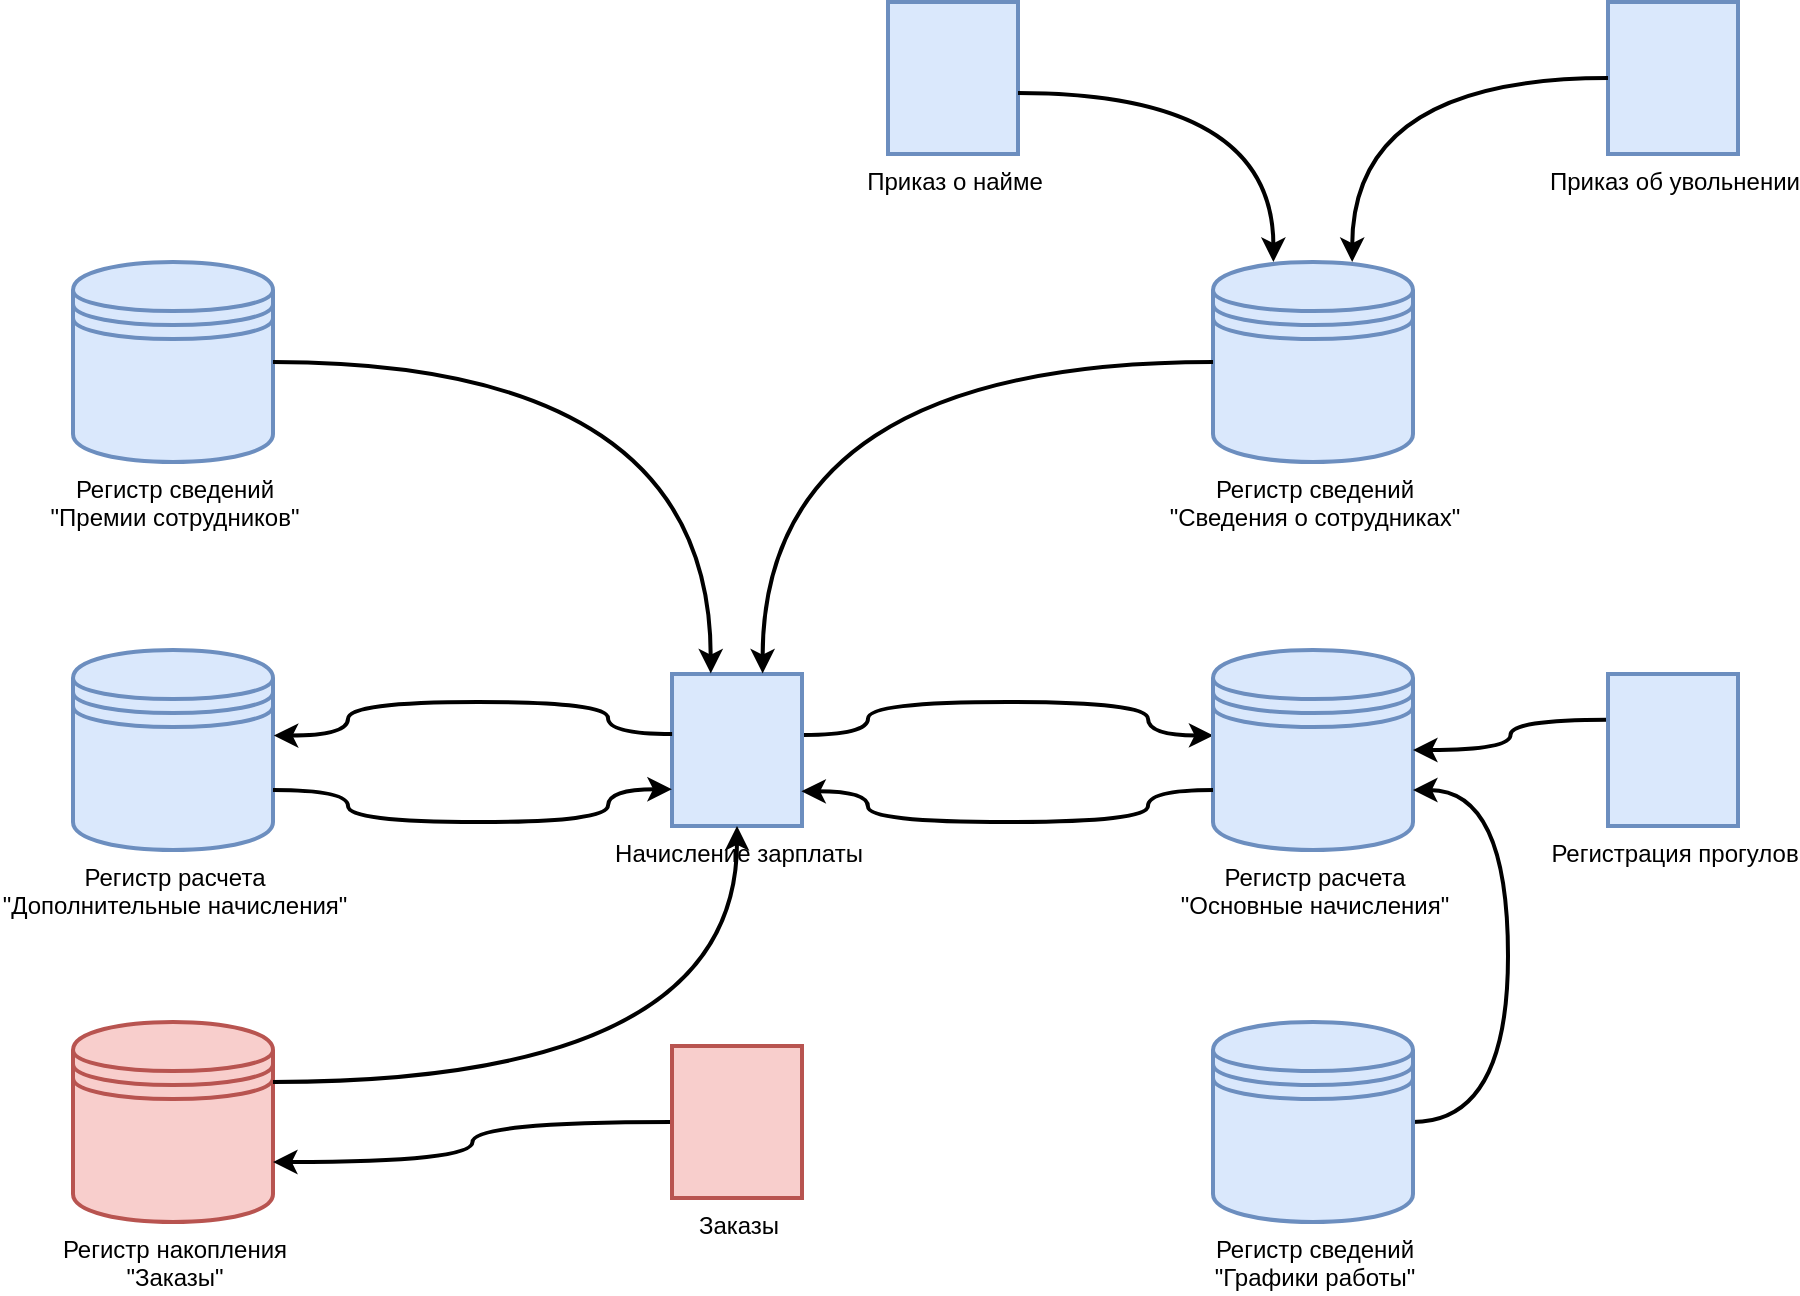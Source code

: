 <mxfile version="27.0.9">
  <diagram name="Логическая модель" id="EOc2jAA3Ew3FcaRW2oMH">
    <mxGraphModel dx="1426" dy="788" grid="1" gridSize="10" guides="1" tooltips="1" connect="1" arrows="1" fold="1" page="1" pageScale="1" pageWidth="1169" pageHeight="827" math="0" shadow="0">
      <root>
        <mxCell id="0" />
        <mxCell id="1" parent="0" />
        <mxCell id="c3WTYRBBogg5OO0L-fVW-19" style="edgeStyle=orthogonalEdgeStyle;rounded=1;orthogonalLoop=1;jettySize=auto;html=1;exitX=1.005;exitY=0.401;exitDx=0;exitDy=0;exitPerimeter=0;entryX=0.002;entryY=0.427;entryDx=0;entryDy=0;curved=1;strokeWidth=2;entryPerimeter=0;" edge="1" parent="1" source="c3WTYRBBogg5OO0L-fVW-1" target="c3WTYRBBogg5OO0L-fVW-10">
          <mxGeometry relative="1" as="geometry">
            <Array as="points">
              <mxPoint x="650" y="407" />
              <mxPoint x="650" y="390" />
              <mxPoint x="790" y="390" />
              <mxPoint x="790" y="407" />
            </Array>
          </mxGeometry>
        </mxCell>
        <mxCell id="c3WTYRBBogg5OO0L-fVW-1" value="Начисление зарплаты" style="shape=mxgraph.bpmn.data2;labelPosition=center;verticalLabelPosition=bottom;align=center;verticalAlign=top;size=15;html=1;fillColor=#dae8fc;strokeColor=#6c8ebf;strokeWidth=2;" vertex="1" parent="1">
          <mxGeometry x="552" y="376" width="65" height="76" as="geometry" />
        </mxCell>
        <mxCell id="c3WTYRBBogg5OO0L-fVW-2" value="Регистр сведений&lt;div&gt;&quot;Сведения о сотрудниках&quot;&lt;/div&gt;" style="shape=datastore;html=1;labelPosition=center;verticalLabelPosition=bottom;align=center;verticalAlign=top;fillColor=#dae8fc;strokeColor=#6c8ebf;strokeWidth=2;" vertex="1" parent="1">
          <mxGeometry x="822.5" y="170" width="100" height="100" as="geometry" />
        </mxCell>
        <mxCell id="c3WTYRBBogg5OO0L-fVW-3" value="Приказ об увольнении" style="shape=mxgraph.bpmn.data2;labelPosition=center;verticalLabelPosition=bottom;align=center;verticalAlign=top;size=15;html=1;fillColor=#dae8fc;strokeColor=#6c8ebf;strokeWidth=2;" vertex="1" parent="1">
          <mxGeometry x="1020" y="40" width="65" height="76" as="geometry" />
        </mxCell>
        <mxCell id="c3WTYRBBogg5OO0L-fVW-4" value="Приказ о найме" style="shape=mxgraph.bpmn.data2;labelPosition=center;verticalLabelPosition=bottom;align=center;verticalAlign=top;size=15;html=1;fillColor=#dae8fc;strokeColor=#6c8ebf;strokeWidth=2;" vertex="1" parent="1">
          <mxGeometry x="660" y="40" width="65" height="76" as="geometry" />
        </mxCell>
        <mxCell id="c3WTYRBBogg5OO0L-fVW-10" value="Регистр расчета&lt;div&gt;&quot;Основные начисления&quot;&lt;/div&gt;" style="shape=datastore;html=1;labelPosition=center;verticalLabelPosition=bottom;align=center;verticalAlign=top;fillColor=#dae8fc;strokeColor=#6c8ebf;strokeWidth=2;" vertex="1" parent="1">
          <mxGeometry x="822.5" y="364" width="100" height="100" as="geometry" />
        </mxCell>
        <mxCell id="c3WTYRBBogg5OO0L-fVW-21" style="edgeStyle=orthogonalEdgeStyle;rounded=0;orthogonalLoop=1;jettySize=auto;html=1;exitX=0;exitY=0.7;exitDx=0;exitDy=0;entryX=0.995;entryY=0.772;entryDx=0;entryDy=0;entryPerimeter=0;curved=1;strokeWidth=2;" edge="1" parent="1" source="c3WTYRBBogg5OO0L-fVW-10" target="c3WTYRBBogg5OO0L-fVW-1">
          <mxGeometry relative="1" as="geometry">
            <Array as="points">
              <mxPoint x="790" y="434" />
              <mxPoint x="790" y="450" />
              <mxPoint x="650" y="450" />
              <mxPoint x="650" y="435" />
            </Array>
          </mxGeometry>
        </mxCell>
        <mxCell id="c3WTYRBBogg5OO0L-fVW-22" value="Регистр расчета&lt;div&gt;&quot;Дополнительные начисления&quot;&lt;/div&gt;" style="shape=datastore;html=1;labelPosition=center;verticalLabelPosition=bottom;align=center;verticalAlign=top;fillColor=#dae8fc;strokeColor=#6c8ebf;strokeWidth=2;" vertex="1" parent="1">
          <mxGeometry x="252.5" y="364" width="100" height="100" as="geometry" />
        </mxCell>
        <mxCell id="c3WTYRBBogg5OO0L-fVW-26" style="edgeStyle=orthogonalEdgeStyle;rounded=0;orthogonalLoop=1;jettySize=auto;html=1;exitX=0.001;exitY=0.395;exitDx=0;exitDy=0;exitPerimeter=0;entryX=1.004;entryY=0.428;entryDx=0;entryDy=0;entryPerimeter=0;curved=1;strokeWidth=2;" edge="1" parent="1" source="c3WTYRBBogg5OO0L-fVW-1" target="c3WTYRBBogg5OO0L-fVW-22">
          <mxGeometry relative="1" as="geometry">
            <Array as="points">
              <mxPoint x="520" y="406" />
              <mxPoint x="520" y="390" />
              <mxPoint x="390" y="390" />
              <mxPoint x="390" y="407" />
            </Array>
          </mxGeometry>
        </mxCell>
        <mxCell id="c3WTYRBBogg5OO0L-fVW-27" style="edgeStyle=orthogonalEdgeStyle;rounded=0;orthogonalLoop=1;jettySize=auto;html=1;exitX=1;exitY=0.7;exitDx=0;exitDy=0;entryX=-0.001;entryY=0.758;entryDx=0;entryDy=0;entryPerimeter=0;curved=1;strokeWidth=2;" edge="1" parent="1" source="c3WTYRBBogg5OO0L-fVW-22" target="c3WTYRBBogg5OO0L-fVW-1">
          <mxGeometry relative="1" as="geometry">
            <Array as="points">
              <mxPoint x="390" y="434" />
              <mxPoint x="390" y="450" />
              <mxPoint x="520" y="450" />
              <mxPoint x="520" y="434" />
            </Array>
          </mxGeometry>
        </mxCell>
        <mxCell id="c3WTYRBBogg5OO0L-fVW-49" style="edgeStyle=orthogonalEdgeStyle;rounded=0;orthogonalLoop=1;jettySize=auto;html=1;exitX=0;exitY=0.301;exitDx=0;exitDy=0;exitPerimeter=0;entryX=1;entryY=0.5;entryDx=0;entryDy=0;strokeWidth=2;curved=1;" edge="1" parent="1" source="c3WTYRBBogg5OO0L-fVW-29" target="c3WTYRBBogg5OO0L-fVW-10">
          <mxGeometry relative="1" as="geometry" />
        </mxCell>
        <mxCell id="c3WTYRBBogg5OO0L-fVW-29" value="Регистрация прогулов" style="shape=mxgraph.bpmn.data2;labelPosition=center;verticalLabelPosition=bottom;align=center;verticalAlign=top;size=15;html=1;fillColor=#dae8fc;strokeColor=#6c8ebf;strokeWidth=2;" vertex="1" parent="1">
          <mxGeometry x="1020" y="376" width="65" height="76" as="geometry" />
        </mxCell>
        <mxCell id="c3WTYRBBogg5OO0L-fVW-31" value="Регистр накопления&lt;br&gt;&quot;Заказы&quot;" style="shape=datastore;html=1;labelPosition=center;verticalLabelPosition=bottom;align=center;verticalAlign=top;fillColor=#f8cecc;strokeColor=#b85450;strokeWidth=2;" vertex="1" parent="1">
          <mxGeometry x="252.5" y="550" width="100" height="100" as="geometry" />
        </mxCell>
        <mxCell id="c3WTYRBBogg5OO0L-fVW-51" style="edgeStyle=orthogonalEdgeStyle;rounded=0;orthogonalLoop=1;jettySize=auto;html=1;exitX=0;exitY=0.5;exitDx=0;exitDy=0;exitPerimeter=0;entryX=1;entryY=0.7;entryDx=0;entryDy=0;curved=1;strokeWidth=2;" edge="1" parent="1" source="c3WTYRBBogg5OO0L-fVW-32" target="c3WTYRBBogg5OO0L-fVW-31">
          <mxGeometry relative="1" as="geometry" />
        </mxCell>
        <mxCell id="c3WTYRBBogg5OO0L-fVW-32" value="Заказы" style="shape=mxgraph.bpmn.data2;labelPosition=center;verticalLabelPosition=bottom;align=center;verticalAlign=top;size=15;html=1;fillColor=#f8cecc;strokeColor=#b85450;strokeWidth=2;" vertex="1" parent="1">
          <mxGeometry x="552" y="562" width="65" height="76" as="geometry" />
        </mxCell>
        <mxCell id="c3WTYRBBogg5OO0L-fVW-50" style="edgeStyle=orthogonalEdgeStyle;rounded=1;orthogonalLoop=1;jettySize=auto;html=1;exitX=1;exitY=0.5;exitDx=0;exitDy=0;entryX=1;entryY=0.7;entryDx=0;entryDy=0;curved=1;strokeWidth=2;" edge="1" parent="1" source="c3WTYRBBogg5OO0L-fVW-39" target="c3WTYRBBogg5OO0L-fVW-10">
          <mxGeometry relative="1" as="geometry">
            <Array as="points">
              <mxPoint x="970" y="600" />
              <mxPoint x="970" y="434" />
            </Array>
          </mxGeometry>
        </mxCell>
        <mxCell id="c3WTYRBBogg5OO0L-fVW-39" value="Регистр сведений&lt;div&gt;&quot;Графики работы&quot;&lt;/div&gt;" style="shape=datastore;html=1;labelPosition=center;verticalLabelPosition=bottom;align=center;verticalAlign=top;fillColor=#dae8fc;strokeColor=#6c8ebf;strokeWidth=2;" vertex="1" parent="1">
          <mxGeometry x="822.5" y="550" width="100" height="100" as="geometry" />
        </mxCell>
        <mxCell id="c3WTYRBBogg5OO0L-fVW-41" style="edgeStyle=orthogonalEdgeStyle;rounded=0;orthogonalLoop=1;jettySize=auto;html=1;exitX=0;exitY=0.5;exitDx=0;exitDy=0;exitPerimeter=0;entryX=0.696;entryY=0;entryDx=0;entryDy=0;entryPerimeter=0;curved=1;strokeWidth=2;" edge="1" parent="1" source="c3WTYRBBogg5OO0L-fVW-3" target="c3WTYRBBogg5OO0L-fVW-2">
          <mxGeometry relative="1" as="geometry" />
        </mxCell>
        <mxCell id="c3WTYRBBogg5OO0L-fVW-42" style="edgeStyle=orthogonalEdgeStyle;rounded=0;orthogonalLoop=1;jettySize=auto;html=1;exitX=0;exitY=0;exitDx=65;exitDy=45.5;exitPerimeter=0;entryX=0.302;entryY=0;entryDx=0;entryDy=0;entryPerimeter=0;curved=1;strokeWidth=2;" edge="1" parent="1" source="c3WTYRBBogg5OO0L-fVW-4" target="c3WTYRBBogg5OO0L-fVW-2">
          <mxGeometry relative="1" as="geometry" />
        </mxCell>
        <mxCell id="c3WTYRBBogg5OO0L-fVW-44" value="Регистр сведений&lt;div&gt;&quot;Премии сотрудников&quot;&lt;/div&gt;" style="shape=datastore;html=1;labelPosition=center;verticalLabelPosition=bottom;align=center;verticalAlign=top;fillColor=#dae8fc;strokeColor=#6c8ebf;strokeWidth=2;" vertex="1" parent="1">
          <mxGeometry x="252.5" y="170" width="100" height="100" as="geometry" />
        </mxCell>
        <mxCell id="c3WTYRBBogg5OO0L-fVW-47" style="edgeStyle=orthogonalEdgeStyle;rounded=0;orthogonalLoop=1;jettySize=auto;html=1;exitX=0;exitY=0.5;exitDx=0;exitDy=0;entryX=0.697;entryY=-0.004;entryDx=0;entryDy=0;entryPerimeter=0;curved=1;strokeWidth=2;" edge="1" parent="1" source="c3WTYRBBogg5OO0L-fVW-2" target="c3WTYRBBogg5OO0L-fVW-1">
          <mxGeometry relative="1" as="geometry" />
        </mxCell>
        <mxCell id="c3WTYRBBogg5OO0L-fVW-48" style="edgeStyle=orthogonalEdgeStyle;rounded=0;orthogonalLoop=1;jettySize=auto;html=1;exitX=1;exitY=0.5;exitDx=0;exitDy=0;entryX=0.298;entryY=-0.004;entryDx=0;entryDy=0;entryPerimeter=0;curved=1;strokeWidth=2;" edge="1" parent="1" source="c3WTYRBBogg5OO0L-fVW-44" target="c3WTYRBBogg5OO0L-fVW-1">
          <mxGeometry relative="1" as="geometry" />
        </mxCell>
        <mxCell id="c3WTYRBBogg5OO0L-fVW-52" style="edgeStyle=orthogonalEdgeStyle;rounded=0;orthogonalLoop=1;jettySize=auto;html=1;exitX=1;exitY=0.3;exitDx=0;exitDy=0;entryX=0.5;entryY=1;entryDx=0;entryDy=0;entryPerimeter=0;curved=1;strokeWidth=2;" edge="1" parent="1" source="c3WTYRBBogg5OO0L-fVW-31" target="c3WTYRBBogg5OO0L-fVW-1">
          <mxGeometry relative="1" as="geometry" />
        </mxCell>
      </root>
    </mxGraphModel>
  </diagram>
</mxfile>
